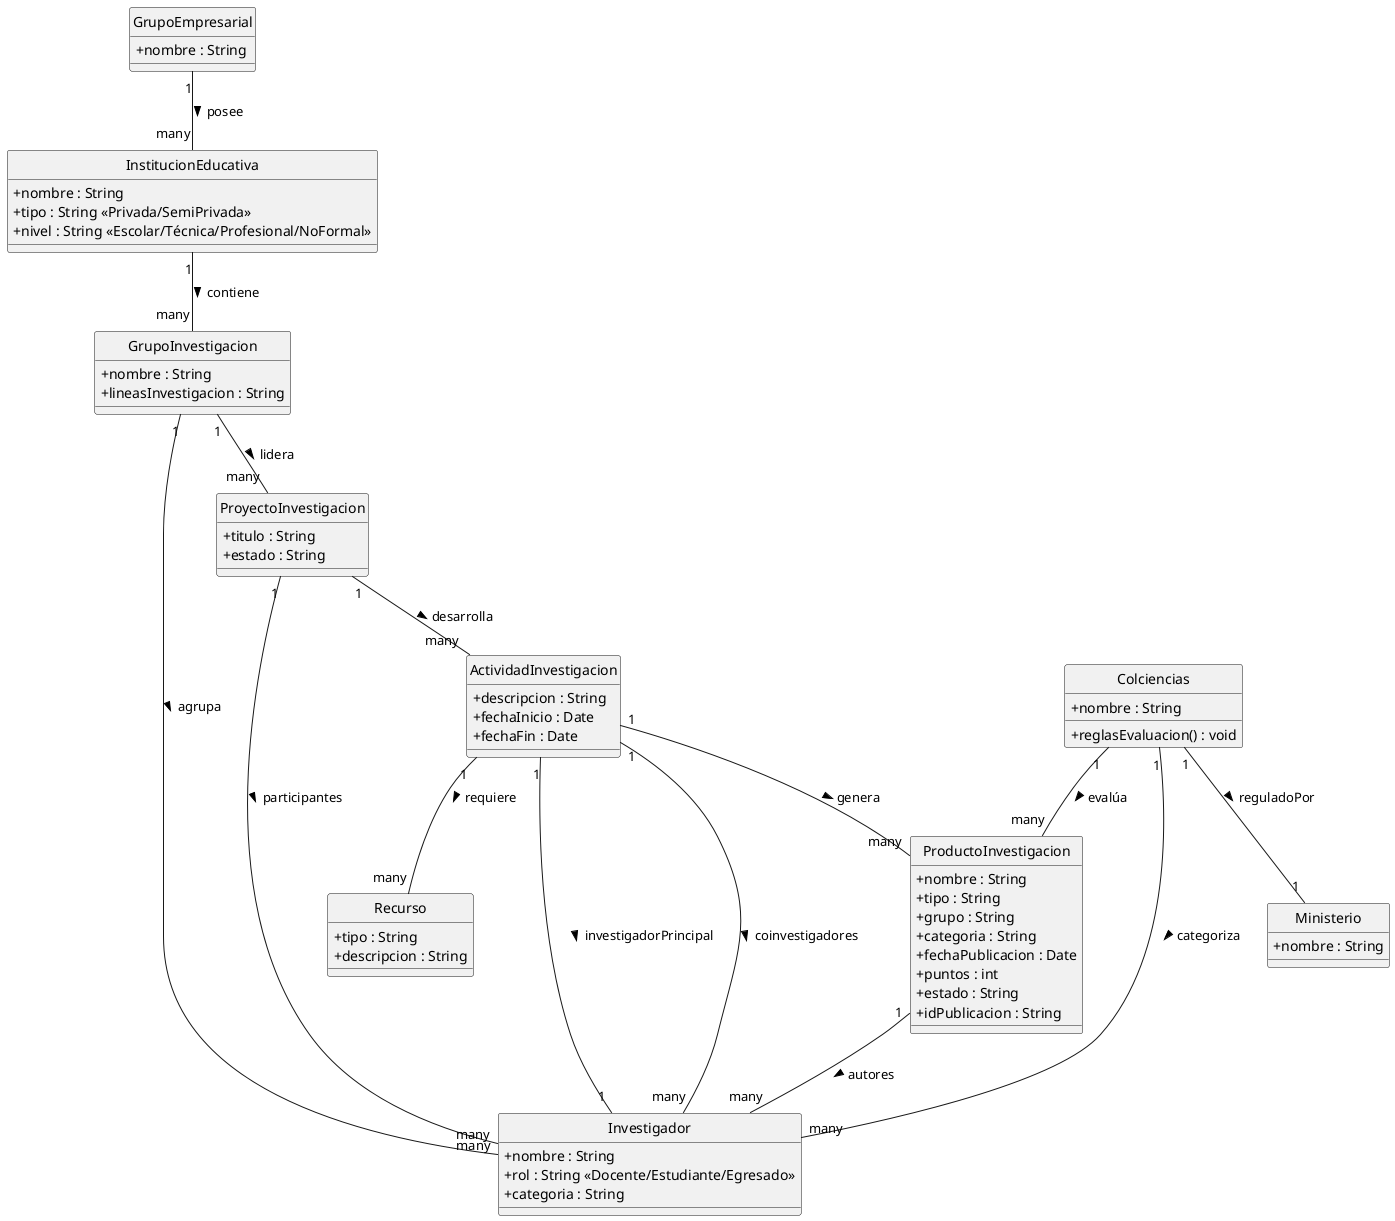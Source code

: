 @startuml
skinparam classAttributeIconSize 0
skinparam style strictuml

' Clases principales
class GrupoEmpresarial {
  +nombre : String
}

class InstitucionEducativa {
  +nombre : String
  +tipo : String <<Privada/SemiPrivada>>
  +nivel : String <<Escolar/Técnica/Profesional/NoFormal>>
}

class GrupoInvestigacion {
  +nombre : String
  +lineasInvestigacion : String
}

class Investigador {
  +nombre : String
  +rol : String <<Docente/Estudiante/Egresado>>
  +categoria : String
}

class ProyectoInvestigacion {
  +titulo : String
  +estado : String
}

class ActividadInvestigacion {
  +descripcion : String
  +fechaInicio : Date
  +fechaFin : Date
}

class ProductoInvestigacion {
  +nombre : String
  +tipo : String
  +grupo : String
  +categoria : String
  +fechaPublicacion : Date
  +puntos : int
  +estado : String
  +idPublicacion : String
}

class Recurso {
  +tipo : String
  +descripcion : String
}

class Colciencias {
  +nombre : String
  +reglasEvaluacion() : void
}

class Ministerio {
  +nombre : String
}

' Relaciones
GrupoEmpresarial "1" -- "many" InstitucionEducativa : posee >
InstitucionEducativa "1" -- "many" GrupoInvestigacion : contiene >
GrupoInvestigacion "1" -- "many" Investigador : agrupa >
GrupoInvestigacion "1" -- "many" ProyectoInvestigacion : lidera >
ProyectoInvestigacion "1" -- "many" ActividadInvestigacion : desarrolla >
ActividadInvestigacion "1" -- "many" Recurso : requiere >
ActividadInvestigacion "1" -- "many" ProductoInvestigacion : genera >
ActividadInvestigacion "1" -- "1" Investigador : investigadorPrincipal >
ActividadInvestigacion "1" -- "many" Investigador : coinvestigadores >
ProductoInvestigacion "1" -- "many" Investigador : autores >
ProyectoInvestigacion "1" -- "many" Investigador : participantes >

' Registros y Evaluaciones
Colciencias "1" -- "many" ProductoInvestigacion : evalúa >
Colciencias "1" -- "many" Investigador : categoriza >
Colciencias "1" -- "1" Ministerio : reguladoPor >

@enduml
